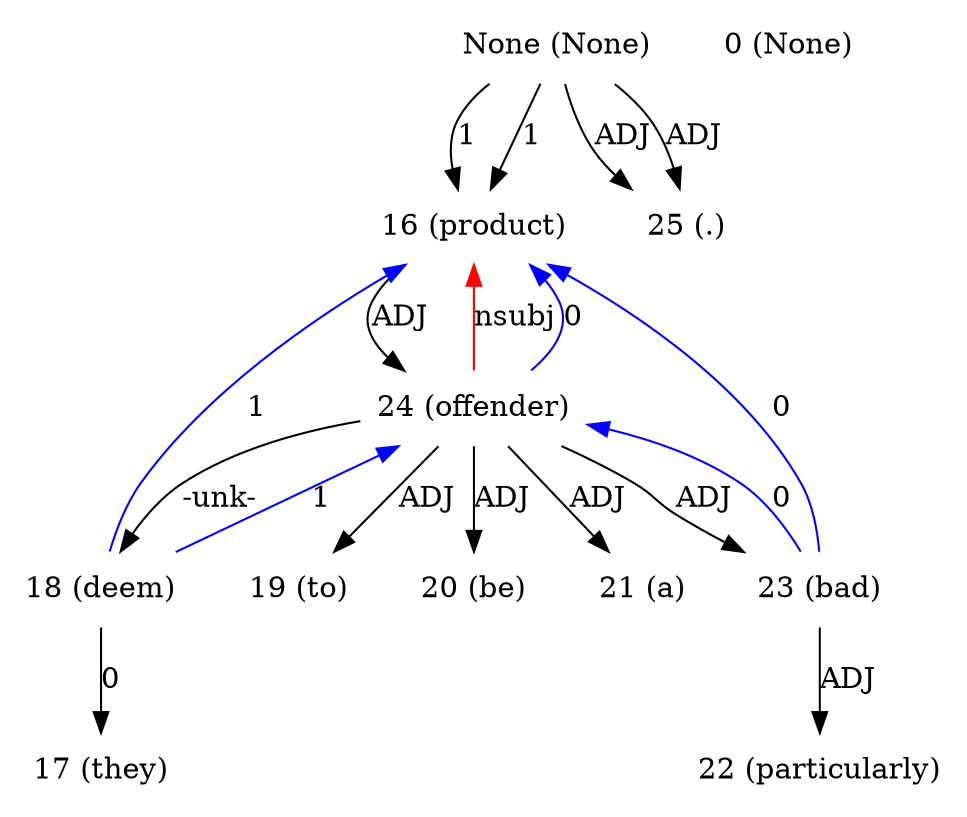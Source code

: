 digraph G{
edge [dir=forward]
node [shape=plaintext]

None [label="None (None)"]
None -> 16 [label="1"]
None -> 25 [label="ADJ"]
None [label="None (None)"]
None -> 16 [label="1"]
None -> 25 [label="ADJ"]
0 [label="0 (None)"]
16 [label="16 (product)"]
16 -> 24 [label="ADJ"]
24 -> 16 [label="nsubj", color="red"]
17 [label="17 (they)"]
18 [label="18 (deem)"]
18 -> 24 [label="1", color="blue"]
18 -> 16 [label="1", color="blue"]
18 -> 17 [label="0"]
19 [label="19 (to)"]
20 [label="20 (be)"]
21 [label="21 (a)"]
22 [label="22 (particularly)"]
23 [label="23 (bad)"]
23 -> 24 [label="0", color="blue"]
23 -> 16 [label="0", color="blue"]
23 -> 22 [label="ADJ"]
24 [label="24 (offender)"]
24 -> 18 [label="-unk-"]
24 -> 19 [label="ADJ"]
24 -> 20 [label="ADJ"]
24 -> 21 [label="ADJ"]
24 -> 23 [label="ADJ"]
24 -> 16 [label="0", color="blue"]
25 [label="25 (.)"]
}
